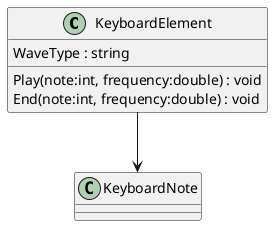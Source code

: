 @startuml
class KeyboardElement {
    WaveType : string
    Play(note:int, frequency:double) : void
    End(note:int, frequency:double) : void
}
KeyboardElement --> KeyboardNote
@enduml
